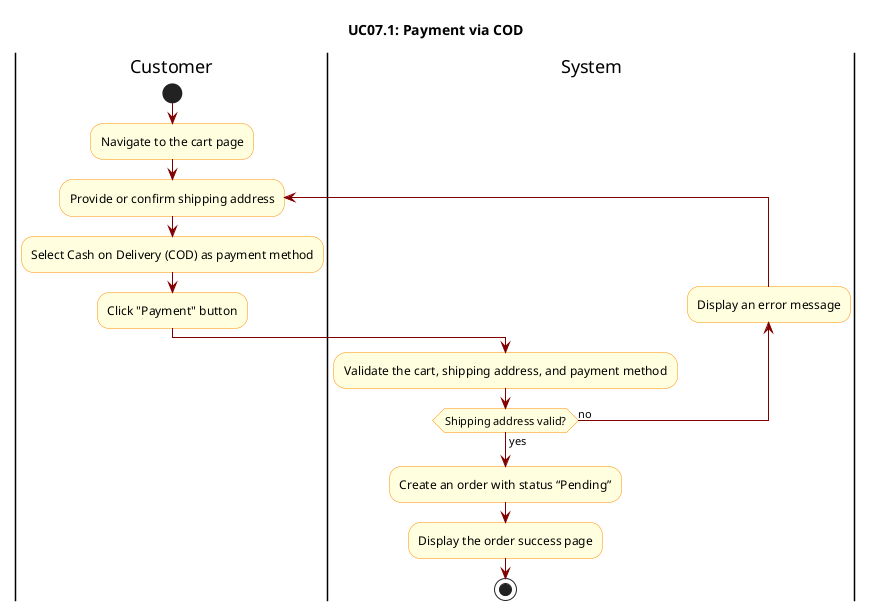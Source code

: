 @startuml

skinparam ActivityBackgroundColor LightYellow
skinparam ActivityBorderColor DarkOrange
skinparam ArrowColor Maroon

title UC07.1: Payment via COD

|Customer|
start
:Navigate to the cart page;
repeat:Provide or confirm shipping address;
:Select Cash on Delivery (COD) as payment method;
:Click "Payment" button;

|System|
:Validate the cart, shipping address, and payment method;
    backward:Display an error message;
repeat while (Shipping address valid?) is (no) not (yes)
    :Create an order with status “Pending”;
    :Display the order success page;
    stop


@enduml
